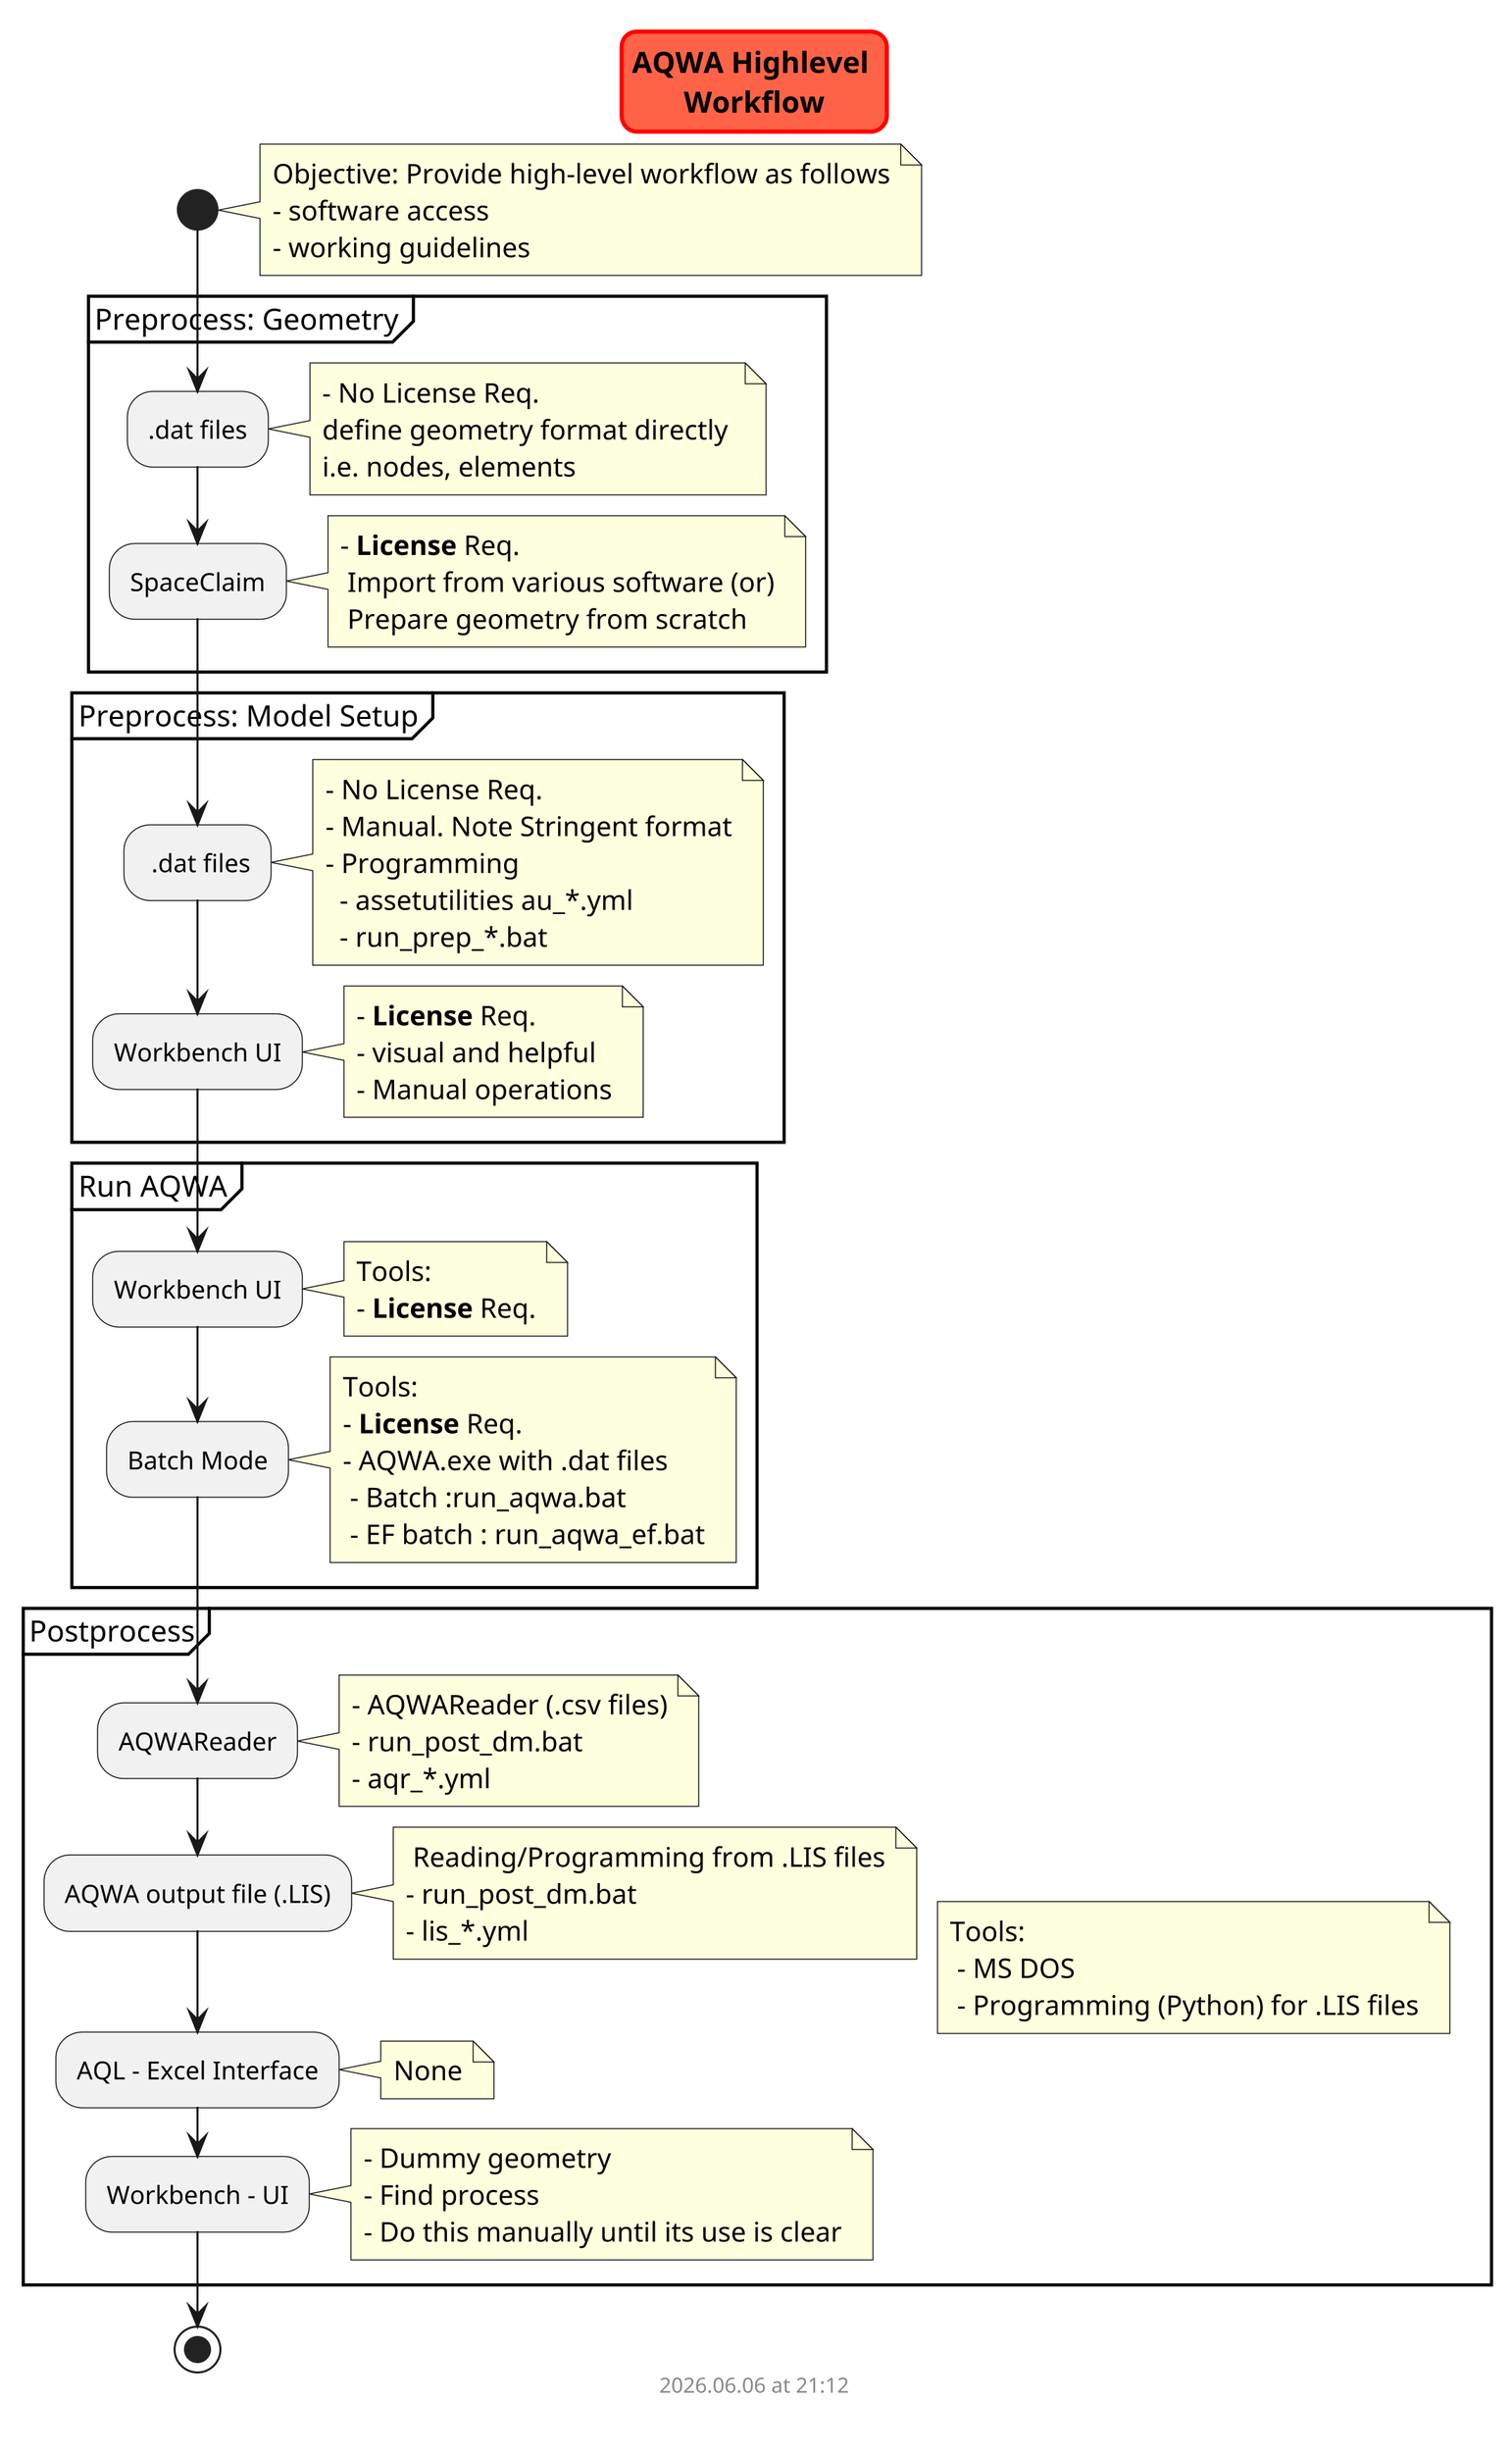 @startuml aqwa_highlevel_workflow
scale 3
skinparam titleBorderRoundCorner 15
skinparam titleBorderThickness 2
skinparam titleBorderColor red
skinparam titleBackgroundColor Tomato

title AQWA Highlevel \nWorkflow

start

    note right
        Objective: Provide high-level workflow as follows
        - software access
        - working guidelines
    end note

    partition "Preprocess: Geometry" {

        :.dat files;
            note right
            - No License Req.
            define geometry format directly 
            i.e. nodes, elements
            end note

        :SpaceClaim;
            note right
            - **License** Req.
             Import from various software (or)
             Prepare geometry from scratch
            end note

    }

    partition "Preprocess: Model Setup" {

        : .dat files;
            note right
            - No License Req.
            - Manual. Note Stringent format
            - Programming 
              - assetutilities au_*.yml
              - run_prep_*.bat
            end note

        :Workbench UI;
            note right
            - **License** Req.
            - visual and helpful
            - Manual operations
            end note

    }

    partition "Run AQWA" {
        :Workbench UI;
        note right
            Tools:
            - **License** Req.
        end note

        :Batch Mode;
        note right
            Tools:
            - **License** Req.
            - AQWA.exe with .dat files
             - Batch :run_aqwa.bat
             - EF batch : run_aqwa_ef.bat
        end note


    }

    partition "Postprocess" {
            note right
                Tools:
                 - MS DOS
                 - Programming (Python) for .LIS files
            end note

        :AQWAReader;
            note right
            - AQWAReader (.csv files)
            - run_post_dm.bat
            - aqr_*.yml
            end note

        :AQWA output file (.LIS);
            note right
             Reading/Programming from .LIS files
            - run_post_dm.bat
            - lis_*.yml
            end note

        :AQL - Excel Interface;
            note right
             None
            end note

        :Workbench - UI;
            note right
            - Dummy geometry
            - Find process
            - Do this manually until its use is clear
            end note

    }

stop

footer
%date("yyyy.MM.dd' at 'HH:mm")
%filename()
end footer

@enduml
